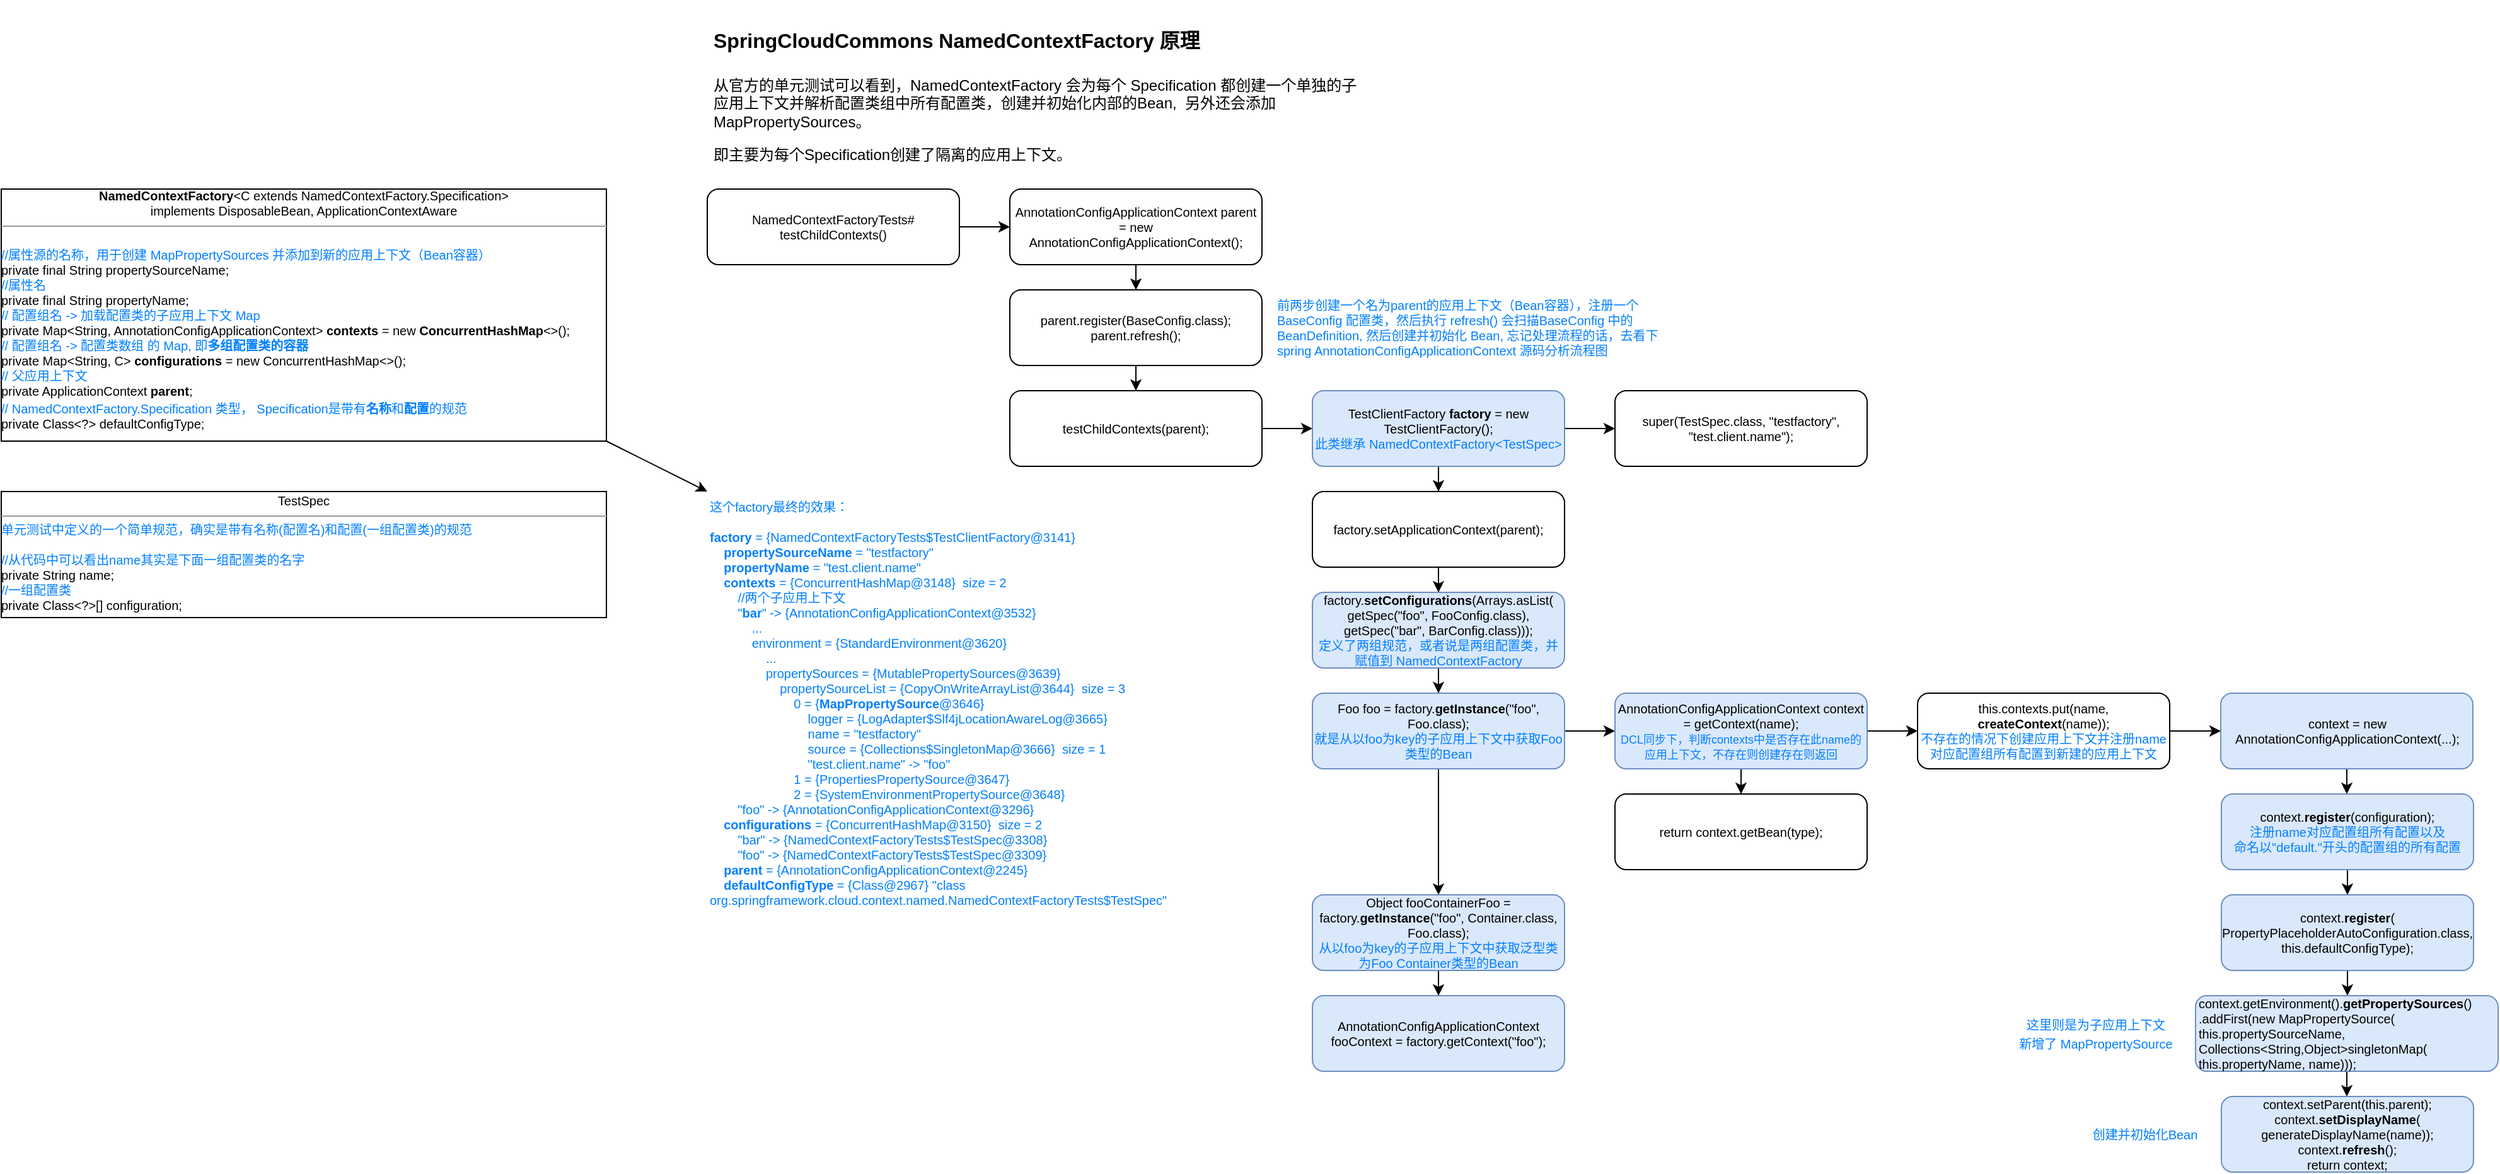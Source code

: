 <mxfile version="21.6.5" type="device">
  <diagram name="第 1 页" id="Bj8tEn7FN9Y7yIVg3IFs">
    <mxGraphModel dx="2261" dy="879" grid="1" gridSize="10" guides="1" tooltips="1" connect="1" arrows="1" fold="1" page="1" pageScale="1" pageWidth="827" pageHeight="1169" math="0" shadow="0">
      <root>
        <mxCell id="0" />
        <mxCell id="1" parent="0" />
        <mxCell id="RcNMq9Ko6mRkyaurOMC_-1" value="&lt;h1&gt;&lt;font style=&quot;font-size: 16px;&quot;&gt;SpringCloudCommons NamedContextFactory 原理&lt;/font&gt;&lt;/h1&gt;&lt;p&gt;从官方的单元测试可以看到，NamedContextFactory 会为每个 Specification 都创建一个单独的子应用上下文并解析配置类组中所有配置类，创建并初始化内部的Bean,&amp;nbsp; 另外还会添加 MapPropertySources。&lt;/p&gt;&lt;p&gt;即主要为每个Specification创建了隔离的应用上下文。&lt;/p&gt;" style="text;html=1;strokeColor=none;fillColor=none;spacing=5;spacingTop=-20;whiteSpace=wrap;overflow=hidden;rounded=0;verticalAlign=top;" parent="1" vertex="1">
          <mxGeometry x="40" y="20" width="520" height="120" as="geometry" />
        </mxCell>
        <mxCell id="RcNMq9Ko6mRkyaurOMC_-4" value="" style="edgeStyle=orthogonalEdgeStyle;rounded=0;orthogonalLoop=1;jettySize=auto;html=1;fontSize=10;" parent="1" source="RcNMq9Ko6mRkyaurOMC_-2" target="RcNMq9Ko6mRkyaurOMC_-3" edge="1">
          <mxGeometry relative="1" as="geometry" />
        </mxCell>
        <mxCell id="RcNMq9Ko6mRkyaurOMC_-2" value="NamedContextFactoryTests#&lt;br style=&quot;font-size: 10px;&quot;&gt;testChildContexts()" style="rounded=1;whiteSpace=wrap;html=1;fontSize=10;" parent="1" vertex="1">
          <mxGeometry x="40" y="160" width="200" height="60" as="geometry" />
        </mxCell>
        <mxCell id="RcNMq9Ko6mRkyaurOMC_-6" value="" style="edgeStyle=orthogonalEdgeStyle;rounded=0;orthogonalLoop=1;jettySize=auto;html=1;fontSize=10;" parent="1" source="RcNMq9Ko6mRkyaurOMC_-3" target="RcNMq9Ko6mRkyaurOMC_-5" edge="1">
          <mxGeometry relative="1" as="geometry" />
        </mxCell>
        <mxCell id="RcNMq9Ko6mRkyaurOMC_-3" value="&lt;font style=&quot;font-size: 10px;&quot;&gt;AnnotationConfigApplicationContext parent = new AnnotationConfigApplicationContext();&lt;/font&gt;" style="rounded=1;whiteSpace=wrap;html=1;fontSize=10;" parent="1" vertex="1">
          <mxGeometry x="280" y="160" width="200" height="60" as="geometry" />
        </mxCell>
        <mxCell id="RcNMq9Ko6mRkyaurOMC_-8" value="" style="edgeStyle=orthogonalEdgeStyle;rounded=0;orthogonalLoop=1;jettySize=auto;html=1;fontSize=10;" parent="1" source="RcNMq9Ko6mRkyaurOMC_-5" target="RcNMq9Ko6mRkyaurOMC_-7" edge="1">
          <mxGeometry relative="1" as="geometry" />
        </mxCell>
        <mxCell id="RcNMq9Ko6mRkyaurOMC_-5" value="&lt;div style=&quot;font-size: 10px;&quot;&gt;&lt;font style=&quot;font-size: 10px;&quot;&gt;parent.register(BaseConfig.class);&lt;/font&gt;&lt;/div&gt;&lt;div style=&quot;font-size: 10px;&quot;&gt;&lt;font style=&quot;font-size: 10px;&quot;&gt;parent.refresh();&lt;/font&gt;&lt;/div&gt;" style="rounded=1;whiteSpace=wrap;html=1;fontSize=10;" parent="1" vertex="1">
          <mxGeometry x="280" y="240" width="200" height="60" as="geometry" />
        </mxCell>
        <mxCell id="RcNMq9Ko6mRkyaurOMC_-11" value="" style="edgeStyle=orthogonalEdgeStyle;rounded=0;orthogonalLoop=1;jettySize=auto;html=1;fontSize=10;" parent="1" source="RcNMq9Ko6mRkyaurOMC_-7" target="RcNMq9Ko6mRkyaurOMC_-10" edge="1">
          <mxGeometry relative="1" as="geometry" />
        </mxCell>
        <mxCell id="RcNMq9Ko6mRkyaurOMC_-7" value="&lt;font style=&quot;font-size: 10px;&quot;&gt;testChildContexts(parent);&lt;/font&gt;" style="rounded=1;whiteSpace=wrap;html=1;fontSize=10;" parent="1" vertex="1">
          <mxGeometry x="280" y="320" width="200" height="60" as="geometry" />
        </mxCell>
        <mxCell id="RcNMq9Ko6mRkyaurOMC_-9" value="&lt;font style=&quot;font-size: 10px;&quot;&gt;&lt;font color=&quot;#007fff&quot; style=&quot;font-size: 10px;&quot;&gt;前两步创建一个名为parent的应用上下文（Bean容器），注册一个BaseConfig 配置类，然后执行 refresh() 会扫描BaseConfig 中的BeanDefinition, 然后创建并初始化 Bean, 忘记处理流程的话，去看下&lt;br style=&quot;font-size: 10px;&quot;&gt;spring AnnotationConfigApplicationContext 源码分析流程图&lt;/font&gt;&lt;br style=&quot;font-size: 10px;&quot;&gt;&lt;/font&gt;" style="text;html=1;strokeColor=none;fillColor=none;align=left;verticalAlign=middle;whiteSpace=wrap;rounded=0;fontSize=10;" parent="1" vertex="1">
          <mxGeometry x="490" y="240" width="310" height="60" as="geometry" />
        </mxCell>
        <mxCell id="RcNMq9Ko6mRkyaurOMC_-13" value="" style="edgeStyle=orthogonalEdgeStyle;rounded=0;orthogonalLoop=1;jettySize=auto;html=1;" parent="1" source="RcNMq9Ko6mRkyaurOMC_-10" target="RcNMq9Ko6mRkyaurOMC_-12" edge="1">
          <mxGeometry relative="1" as="geometry" />
        </mxCell>
        <mxCell id="RcNMq9Ko6mRkyaurOMC_-17" value="" style="edgeStyle=orthogonalEdgeStyle;rounded=0;orthogonalLoop=1;jettySize=auto;html=1;" parent="1" source="RcNMq9Ko6mRkyaurOMC_-10" target="RcNMq9Ko6mRkyaurOMC_-16" edge="1">
          <mxGeometry relative="1" as="geometry" />
        </mxCell>
        <mxCell id="RcNMq9Ko6mRkyaurOMC_-10" value="&lt;font style=&quot;font-size: 10px;&quot;&gt;TestClientFactory &lt;b&gt;factory&lt;/b&gt; = new TestClientFactory();&lt;br style=&quot;font-size: 10px;&quot;&gt;&lt;font color=&quot;#007fff&quot;&gt;此类继承 NamedContextFactory&amp;lt;TestSpec&amp;gt;&lt;/font&gt;&lt;br style=&quot;font-size: 10px;&quot;&gt;&lt;/font&gt;" style="rounded=1;whiteSpace=wrap;html=1;fontSize=10;fillColor=#dae8fc;strokeColor=#6c8ebf;" parent="1" vertex="1">
          <mxGeometry x="520" y="320" width="200" height="60" as="geometry" />
        </mxCell>
        <mxCell id="RcNMq9Ko6mRkyaurOMC_-12" value="&lt;font style=&quot;&quot;&gt;super(TestSpec.class, &quot;testfactory&quot;, &quot;test.client.name&quot;);&lt;br style=&quot;font-size: 10px;&quot;&gt;&lt;/font&gt;" style="rounded=1;whiteSpace=wrap;html=1;fontSize=10;" parent="1" vertex="1">
          <mxGeometry x="760" y="320" width="200" height="60" as="geometry" />
        </mxCell>
        <mxCell id="lvGO4TqXhQ6l0tlfrCK3-3" style="rounded=0;orthogonalLoop=1;jettySize=auto;html=1;exitX=1;exitY=1;exitDx=0;exitDy=0;entryX=0;entryY=0;entryDx=0;entryDy=0;" edge="1" parent="1" source="RcNMq9Ko6mRkyaurOMC_-14" target="lvGO4TqXhQ6l0tlfrCK3-2">
          <mxGeometry relative="1" as="geometry" />
        </mxCell>
        <mxCell id="RcNMq9Ko6mRkyaurOMC_-14" value="&lt;div style=&quot;text-align: center; font-size: 10px;&quot;&gt;&lt;font style=&quot;font-size: 10px;&quot;&gt;&lt;font style=&quot;font-size: 10px;&quot; color=&quot;#000000&quot;&gt;&lt;b&gt;NamedContextFactory&lt;/b&gt;&amp;lt;C extends NamedContextFactory.Specification&amp;gt;&lt;/font&gt;&lt;br&gt;&lt;/font&gt;&lt;/div&gt;&lt;div style=&quot;text-align: center; font-size: 10px;&quot;&gt;&lt;font style=&quot;font-size: 10px;&quot;&gt;&lt;font style=&quot;font-size: 10px;&quot; color=&quot;#000000&quot;&gt;implements DisposableBean, ApplicationContextAware&lt;br&gt;&lt;/font&gt;&lt;/font&gt;&lt;/div&gt;&lt;hr style=&quot;font-size: 10px;&quot; size=&quot;1&quot;&gt;&lt;font style=&quot;font-size: 10px;&quot;&gt;&lt;span style=&quot;background-color: initial;&quot;&gt;&lt;div style=&quot;font-size: 10px;&quot;&gt;&lt;br&gt;&lt;/div&gt;&lt;div style=&quot;font-size: 10px;&quot;&gt;//属性源的名称，用于创建 MapPropertySources 并添加到新的应用上下文（Bean容器）&lt;/div&gt;&lt;div style=&quot;font-size: 10px;&quot;&gt;&lt;font color=&quot;#000000&quot;&gt;private final String propertySourceName;&lt;/font&gt;&lt;/div&gt;&lt;div style=&quot;font-size: 10px;&quot;&gt;//属性名&lt;/div&gt;&lt;div style=&quot;font-size: 10px;&quot;&gt;&lt;font color=&quot;#000000&quot;&gt;private final String propertyName;&lt;/font&gt;&lt;/div&gt;&lt;div style=&quot;font-size: 10px;&quot;&gt;// 配置组名 -&amp;gt; 加载配置类的子应用上下文 Map&lt;br&gt;&lt;/div&gt;&lt;div style=&quot;font-size: 10px;&quot;&gt;&lt;font color=&quot;#000000&quot;&gt;private Map&amp;lt;String, AnnotationConfigApplicationContext&amp;gt; &lt;b&gt;contexts&lt;/b&gt; = new &lt;b&gt;ConcurrentHashMap&lt;/b&gt;&amp;lt;&amp;gt;();&lt;/font&gt;&lt;/div&gt;&lt;div style=&quot;font-size: 10px;&quot;&gt;// 配置组名 -&amp;gt; 配置类数组 的 Map, 即&lt;b&gt;多组配置类的容器&lt;/b&gt;&lt;/div&gt;&lt;div style=&quot;font-size: 10px;&quot;&gt;&lt;font color=&quot;#000000&quot;&gt;private Map&amp;lt;String, C&amp;gt; &lt;b&gt;configurations&lt;/b&gt; = new ConcurrentHashMap&amp;lt;&amp;gt;();&lt;/font&gt;&lt;/div&gt;&lt;div style=&quot;font-size: 10px;&quot;&gt;// 父应用上下文&lt;/div&gt;&lt;div style=&quot;font-size: 10px;&quot;&gt;&lt;font color=&quot;#000000&quot;&gt;private ApplicationContext &lt;b&gt;parent&lt;/b&gt;;&lt;/font&gt;&lt;/div&gt;&lt;span style=&quot;&quot;&gt;//&amp;nbsp;&lt;/span&gt;NamedContextFactory.Specification 类型， Specification是带有&lt;b&gt;名称&lt;/b&gt;和&lt;b&gt;配置&lt;/b&gt;的规范&lt;div style=&quot;font-size: 10px;&quot;&gt;&lt;font color=&quot;#000000&quot;&gt;private Class&amp;lt;?&amp;gt; defaultConfigType;&lt;/font&gt;&lt;/div&gt;&lt;/span&gt;&lt;/font&gt;" style="verticalAlign=top;align=left;overflow=fill;fontSize=12;fontFamily=Helvetica;html=1;fontColor=#007FFF;" parent="1" vertex="1">
          <mxGeometry x="-520" y="160" width="480" height="200" as="geometry" />
        </mxCell>
        <mxCell id="RcNMq9Ko6mRkyaurOMC_-15" value="&lt;div style=&quot;text-align: center;&quot;&gt;&lt;font style=&quot;font-size: 10px;&quot; color=&quot;#000000&quot;&gt;TestSpec&lt;/font&gt;&lt;br&gt;&lt;/div&gt;&lt;hr style=&quot;font-size: 10px;&quot; size=&quot;1&quot;&gt;&lt;font style=&quot;font-size: 10px;&quot;&gt;&lt;span style=&quot;background-color: initial;&quot;&gt;&lt;div style=&quot;font-size: 10px;&quot;&gt;单元测试中定义的一个简单规范，确实是带有名称(配置名)和配置(一组配置类)的规范&lt;/div&gt;&lt;div style=&quot;font-size: 10px;&quot;&gt;&lt;br&gt;&lt;/div&gt;&lt;div style=&quot;font-size: 10px;&quot;&gt;//从代码中可以看出name其实是下面一组配置类的名字&lt;/div&gt;&lt;div style=&quot;font-size: 10px;&quot;&gt;&lt;div&gt;&lt;font color=&quot;#000000&quot;&gt;private String name;&lt;/font&gt;&lt;/div&gt;&lt;div&gt;//一组配置类&lt;/div&gt;&lt;div&gt;&lt;font color=&quot;#000000&quot;&gt;private Class&amp;lt;?&amp;gt;[] configuration;&lt;/font&gt;&lt;/div&gt;&lt;/div&gt;&lt;/span&gt;&lt;/font&gt;" style="verticalAlign=top;align=left;overflow=fill;fontSize=12;fontFamily=Helvetica;html=1;fontColor=#007FFF;" parent="1" vertex="1">
          <mxGeometry x="-520" y="400" width="480" height="100" as="geometry" />
        </mxCell>
        <mxCell id="RcNMq9Ko6mRkyaurOMC_-19" value="" style="edgeStyle=orthogonalEdgeStyle;rounded=0;orthogonalLoop=1;jettySize=auto;html=1;" parent="1" source="RcNMq9Ko6mRkyaurOMC_-16" target="RcNMq9Ko6mRkyaurOMC_-18" edge="1">
          <mxGeometry relative="1" as="geometry" />
        </mxCell>
        <mxCell id="RcNMq9Ko6mRkyaurOMC_-16" value="&lt;font style=&quot;&quot;&gt;factory.setApplicationContext(parent);&lt;br style=&quot;font-size: 10px;&quot;&gt;&lt;/font&gt;" style="rounded=1;whiteSpace=wrap;html=1;fontSize=10;" parent="1" vertex="1">
          <mxGeometry x="520" y="400" width="200" height="60" as="geometry" />
        </mxCell>
        <mxCell id="RcNMq9Ko6mRkyaurOMC_-21" value="" style="edgeStyle=orthogonalEdgeStyle;rounded=0;orthogonalLoop=1;jettySize=auto;html=1;" parent="1" source="RcNMq9Ko6mRkyaurOMC_-18" target="RcNMq9Ko6mRkyaurOMC_-20" edge="1">
          <mxGeometry relative="1" as="geometry" />
        </mxCell>
        <mxCell id="RcNMq9Ko6mRkyaurOMC_-18" value="&lt;font style=&quot;&quot;&gt;factory.&lt;b&gt;setConfigurations&lt;/b&gt;(Arrays.asList(&lt;br&gt;getSpec(&quot;foo&quot;, FooConfig.class), getSpec(&quot;bar&quot;, BarConfig.class)));&lt;br&gt;&lt;font color=&quot;#007fff&quot;&gt;定义了两组规范，或者说是两组配置类，并赋值到 NamedContextFactory&lt;/font&gt;&lt;br style=&quot;font-size: 10px;&quot;&gt;&lt;/font&gt;" style="rounded=1;whiteSpace=wrap;html=1;fontSize=10;fillColor=#dae8fc;strokeColor=#6c8ebf;" parent="1" vertex="1">
          <mxGeometry x="520" y="480" width="200" height="60" as="geometry" />
        </mxCell>
        <mxCell id="RcNMq9Ko6mRkyaurOMC_-23" value="" style="edgeStyle=orthogonalEdgeStyle;rounded=0;orthogonalLoop=1;jettySize=auto;html=1;" parent="1" source="RcNMq9Ko6mRkyaurOMC_-20" target="RcNMq9Ko6mRkyaurOMC_-22" edge="1">
          <mxGeometry relative="1" as="geometry" />
        </mxCell>
        <mxCell id="RcNMq9Ko6mRkyaurOMC_-41" value="" style="edgeStyle=orthogonalEdgeStyle;rounded=0;orthogonalLoop=1;jettySize=auto;html=1;" parent="1" source="RcNMq9Ko6mRkyaurOMC_-20" target="RcNMq9Ko6mRkyaurOMC_-40" edge="1">
          <mxGeometry relative="1" as="geometry" />
        </mxCell>
        <mxCell id="RcNMq9Ko6mRkyaurOMC_-20" value="&lt;font style=&quot;&quot;&gt;Foo foo = factory.&lt;b&gt;getInstance&lt;/b&gt;(&quot;foo&quot;, Foo.class);&lt;br&gt;&lt;font color=&quot;#007fff&quot;&gt;就是从以foo为key的子应用上下文中获取Foo类型的Bean&lt;/font&gt;&lt;br style=&quot;font-size: 10px;&quot;&gt;&lt;/font&gt;" style="rounded=1;whiteSpace=wrap;html=1;fontSize=10;fillColor=#dae8fc;strokeColor=#6c8ebf;" parent="1" vertex="1">
          <mxGeometry x="520" y="560" width="200" height="60" as="geometry" />
        </mxCell>
        <mxCell id="RcNMq9Ko6mRkyaurOMC_-27" value="" style="edgeStyle=orthogonalEdgeStyle;rounded=0;orthogonalLoop=1;jettySize=auto;html=1;" parent="1" source="RcNMq9Ko6mRkyaurOMC_-22" target="RcNMq9Ko6mRkyaurOMC_-26" edge="1">
          <mxGeometry relative="1" as="geometry" />
        </mxCell>
        <mxCell id="RcNMq9Ko6mRkyaurOMC_-39" value="" style="edgeStyle=orthogonalEdgeStyle;rounded=0;orthogonalLoop=1;jettySize=auto;html=1;" parent="1" source="RcNMq9Ko6mRkyaurOMC_-22" target="RcNMq9Ko6mRkyaurOMC_-38" edge="1">
          <mxGeometry relative="1" as="geometry" />
        </mxCell>
        <mxCell id="RcNMq9Ko6mRkyaurOMC_-22" value="&lt;font style=&quot;&quot;&gt;AnnotationConfigApplicationContext context = getContext(name);&lt;br&gt;&lt;font style=&quot;font-size: 9px;&quot; color=&quot;#007fff&quot;&gt;DCL同步下，判断contexts中是否存在此name的应用上下文，不存在则创建存在则返回&lt;/font&gt;&lt;br style=&quot;font-size: 10px;&quot;&gt;&lt;/font&gt;" style="rounded=1;whiteSpace=wrap;html=1;fontSize=10;fillColor=#dae8fc;strokeColor=#6c8ebf;" parent="1" vertex="1">
          <mxGeometry x="760" y="560" width="200" height="60" as="geometry" />
        </mxCell>
        <mxCell id="RcNMq9Ko6mRkyaurOMC_-29" value="" style="edgeStyle=orthogonalEdgeStyle;rounded=0;orthogonalLoop=1;jettySize=auto;html=1;" parent="1" source="RcNMq9Ko6mRkyaurOMC_-26" target="RcNMq9Ko6mRkyaurOMC_-28" edge="1">
          <mxGeometry relative="1" as="geometry" />
        </mxCell>
        <mxCell id="RcNMq9Ko6mRkyaurOMC_-26" value="&lt;font style=&quot;&quot;&gt;this.contexts.put(name, &lt;b&gt;createContext&lt;/b&gt;(name));&lt;br&gt;&lt;font size=&quot;1&quot; color=&quot;#007fff&quot;&gt;不存在的情况下创建应用上下文并注册name对应配置组所有配置到新建的应用上下文&lt;/font&gt;&lt;br style=&quot;font-size: 10px;&quot;&gt;&lt;/font&gt;" style="rounded=1;whiteSpace=wrap;html=1;fontSize=10;" parent="1" vertex="1">
          <mxGeometry x="1000" y="560" width="200" height="60" as="geometry" />
        </mxCell>
        <mxCell id="RcNMq9Ko6mRkyaurOMC_-31" value="" style="edgeStyle=orthogonalEdgeStyle;rounded=0;orthogonalLoop=1;jettySize=auto;html=1;" parent="1" source="RcNMq9Ko6mRkyaurOMC_-28" target="RcNMq9Ko6mRkyaurOMC_-30" edge="1">
          <mxGeometry relative="1" as="geometry" />
        </mxCell>
        <mxCell id="RcNMq9Ko6mRkyaurOMC_-28" value="&lt;font style=&quot;&quot;&gt;context = new AnnotationConfigApplicationContext(...);&lt;br style=&quot;font-size: 10px;&quot;&gt;&lt;/font&gt;" style="rounded=1;whiteSpace=wrap;html=1;fontSize=10;fillColor=#dae8fc;strokeColor=#6c8ebf;" parent="1" vertex="1">
          <mxGeometry x="1240.5" y="560" width="200" height="60" as="geometry" />
        </mxCell>
        <mxCell id="RcNMq9Ko6mRkyaurOMC_-33" value="" style="edgeStyle=orthogonalEdgeStyle;rounded=0;orthogonalLoop=1;jettySize=auto;html=1;" parent="1" source="RcNMq9Ko6mRkyaurOMC_-30" target="RcNMq9Ko6mRkyaurOMC_-32" edge="1">
          <mxGeometry relative="1" as="geometry" />
        </mxCell>
        <mxCell id="RcNMq9Ko6mRkyaurOMC_-30" value="&lt;font style=&quot;&quot;&gt;context.&lt;b&gt;register&lt;/b&gt;(configuration);&lt;br&gt;&lt;font color=&quot;#007fff&quot;&gt;注册name对应配置组所有配置以及&lt;br&gt;命名以&quot;default.&quot;开头的配置组的所有配置&lt;/font&gt;&lt;br style=&quot;font-size: 10px;&quot;&gt;&lt;/font&gt;" style="rounded=1;whiteSpace=wrap;html=1;fontSize=10;fillColor=#dae8fc;strokeColor=#6c8ebf;" parent="1" vertex="1">
          <mxGeometry x="1241" y="640" width="200" height="60" as="geometry" />
        </mxCell>
        <mxCell id="RcNMq9Ko6mRkyaurOMC_-35" value="" style="edgeStyle=orthogonalEdgeStyle;rounded=0;orthogonalLoop=1;jettySize=auto;html=1;" parent="1" source="RcNMq9Ko6mRkyaurOMC_-32" target="RcNMq9Ko6mRkyaurOMC_-34" edge="1">
          <mxGeometry relative="1" as="geometry" />
        </mxCell>
        <mxCell id="RcNMq9Ko6mRkyaurOMC_-32" value="&lt;font style=&quot;&quot;&gt;context.&lt;b&gt;register&lt;/b&gt;(&lt;br&gt;PropertyPlaceholderAutoConfiguration.class, this.defaultConfigType);&lt;br style=&quot;font-size: 10px;&quot;&gt;&lt;/font&gt;" style="rounded=1;whiteSpace=wrap;html=1;fontSize=10;fillColor=#dae8fc;strokeColor=#6c8ebf;" parent="1" vertex="1">
          <mxGeometry x="1241" y="720" width="200" height="60" as="geometry" />
        </mxCell>
        <mxCell id="RcNMq9Ko6mRkyaurOMC_-37" value="" style="edgeStyle=orthogonalEdgeStyle;rounded=0;orthogonalLoop=1;jettySize=auto;html=1;" parent="1" source="RcNMq9Ko6mRkyaurOMC_-34" target="RcNMq9Ko6mRkyaurOMC_-36" edge="1">
          <mxGeometry relative="1" as="geometry" />
        </mxCell>
        <mxCell id="RcNMq9Ko6mRkyaurOMC_-34" value="&lt;font style=&quot;&quot;&gt;&lt;div&gt;context.getEnvironment()&lt;span style=&quot;background-color: initial;&quot;&gt;.&lt;b&gt;getPropertySources&lt;/b&gt;()&lt;/span&gt;&lt;/div&gt;&lt;div&gt;&lt;span style=&quot;background-color: initial;&quot;&gt;.addFirst(new MapPropertySource(&lt;/span&gt;&lt;/div&gt;&lt;div&gt;&lt;span style=&quot;background-color: initial;&quot;&gt;this.propertySourceName,&amp;nbsp;&lt;/span&gt;&lt;/div&gt;&lt;div&gt;&lt;span style=&quot;background-color: initial;&quot;&gt;Collections&amp;lt;String,Object&amp;gt;singletonMap(&lt;/span&gt;&lt;/div&gt;&lt;div&gt;&lt;span style=&quot;background-color: initial;&quot;&gt;this.propertyName, name)));&lt;/span&gt;&lt;/div&gt;&lt;/font&gt;" style="rounded=1;whiteSpace=wrap;html=1;fontSize=10;fillColor=#dae8fc;strokeColor=#6c8ebf;align=left;" parent="1" vertex="1">
          <mxGeometry x="1220.5" y="800" width="240" height="60" as="geometry" />
        </mxCell>
        <mxCell id="RcNMq9Ko6mRkyaurOMC_-36" value="&lt;font style=&quot;&quot;&gt;&lt;div&gt;context.setParent(this.parent);&lt;/div&gt;&lt;div&gt;&lt;div&gt;context.&lt;b&gt;setDisplayName&lt;/b&gt;(&lt;/div&gt;&lt;div&gt;generateDisplayName(name));&lt;/div&gt;&lt;div&gt;context.&lt;b&gt;refresh&lt;/b&gt;();&lt;/div&gt;&lt;/div&gt;&lt;div&gt;return context;&lt;br&gt;&lt;/div&gt;&lt;/font&gt;" style="rounded=1;whiteSpace=wrap;html=1;fontSize=10;fillColor=#dae8fc;strokeColor=#6c8ebf;" parent="1" vertex="1">
          <mxGeometry x="1241" y="880" width="200" height="60" as="geometry" />
        </mxCell>
        <mxCell id="RcNMq9Ko6mRkyaurOMC_-38" value="&lt;font style=&quot;&quot;&gt;return context.getBean(type);&lt;br style=&quot;font-size: 10px;&quot;&gt;&lt;/font&gt;" style="rounded=1;whiteSpace=wrap;html=1;fontSize=10;" parent="1" vertex="1">
          <mxGeometry x="760" y="640" width="200" height="60" as="geometry" />
        </mxCell>
        <mxCell id="RcNMq9Ko6mRkyaurOMC_-43" value="" style="edgeStyle=orthogonalEdgeStyle;rounded=0;orthogonalLoop=1;jettySize=auto;html=1;" parent="1" source="RcNMq9Ko6mRkyaurOMC_-40" target="RcNMq9Ko6mRkyaurOMC_-42" edge="1">
          <mxGeometry relative="1" as="geometry" />
        </mxCell>
        <mxCell id="RcNMq9Ko6mRkyaurOMC_-40" value="&lt;font style=&quot;&quot;&gt;Object fooContainerFoo = factory.&lt;b&gt;getInstance&lt;/b&gt;(&quot;foo&quot;, Container.class, Foo.class);&lt;br&gt;&lt;font color=&quot;#007fff&quot;&gt;从以foo为key的子应用上下文中获取泛型类为Foo Container类型的Bean&lt;/font&gt;&lt;br style=&quot;font-size: 10px;&quot;&gt;&lt;/font&gt;" style="rounded=1;whiteSpace=wrap;html=1;fontSize=10;fillColor=#dae8fc;strokeColor=#6c8ebf;" parent="1" vertex="1">
          <mxGeometry x="520" y="720" width="200" height="60" as="geometry" />
        </mxCell>
        <mxCell id="RcNMq9Ko6mRkyaurOMC_-42" value="&lt;font style=&quot;&quot;&gt;AnnotationConfigApplicationContext fooContext = factory.getContext(&quot;foo&quot;);&lt;br style=&quot;font-size: 10px;&quot;&gt;&lt;/font&gt;" style="rounded=1;whiteSpace=wrap;html=1;fontSize=10;fillColor=#dae8fc;strokeColor=#6c8ebf;" parent="1" vertex="1">
          <mxGeometry x="520" y="800" width="200" height="60" as="geometry" />
        </mxCell>
        <mxCell id="RcNMq9Ko6mRkyaurOMC_-45" value="&lt;font style=&quot;font-size: 10px;&quot; color=&quot;#007fff&quot;&gt;创建并初始化Bean&lt;/font&gt;" style="text;html=1;align=center;verticalAlign=middle;resizable=0;points=[];autosize=1;strokeColor=none;fillColor=none;" parent="1" vertex="1">
          <mxGeometry x="1125" y="895" width="110" height="30" as="geometry" />
        </mxCell>
        <mxCell id="lvGO4TqXhQ6l0tlfrCK3-1" value="&lt;font style=&quot;font-size: 10px;&quot; color=&quot;#007fff&quot;&gt;这里则是为子应用上下文&lt;br&gt;新增了 MapPropertySource&lt;br&gt;&lt;/font&gt;" style="text;html=1;align=center;verticalAlign=middle;resizable=0;points=[];autosize=1;strokeColor=none;fillColor=none;" vertex="1" parent="1">
          <mxGeometry x="1065.5" y="810" width="150" height="40" as="geometry" />
        </mxCell>
        <mxCell id="lvGO4TqXhQ6l0tlfrCK3-2" value="&lt;div style=&quot;font-size: 10px;&quot;&gt;这个factory最终的效果：&lt;/div&gt;&lt;div style=&quot;font-size: 10px;&quot;&gt;&lt;br&gt;&lt;/div&gt;&lt;div style=&quot;font-size: 10px;&quot;&gt;&lt;font style=&quot;font-size: 10px;&quot;&gt;&lt;b&gt;factory&lt;/b&gt; = {NamedContextFactoryTests$TestClientFactory@3141}&amp;nbsp;&lt;/font&gt;&lt;/div&gt;&lt;div style=&quot;font-size: 10px;&quot;&gt;&lt;font style=&quot;font-size: 10px;&quot;&gt;&amp;nbsp; &amp;nbsp; &lt;b&gt;propertySourceName&lt;/b&gt; = &quot;testfactory&quot;&lt;/font&gt;&lt;/div&gt;&lt;div style=&quot;font-size: 10px;&quot;&gt;&lt;font style=&quot;font-size: 10px;&quot;&gt;&amp;nbsp; &amp;nbsp; &lt;b&gt;propertyName&lt;/b&gt; = &quot;test.client.name&quot;&lt;/font&gt;&lt;/div&gt;&lt;div style=&quot;font-size: 10px;&quot;&gt;&lt;font style=&quot;font-size: 10px;&quot;&gt;&amp;nbsp; &amp;nbsp; &lt;b&gt;contexts&lt;/b&gt; = {ConcurrentHashMap@3148}&amp;nbsp; size = 2&lt;/font&gt;&lt;/div&gt;&lt;div style=&quot;font-size: 10px;&quot;&gt;&lt;font style=&quot;font-size: 10px;&quot;&gt;&lt;span style=&quot;white-space: pre;&quot;&gt;&#x9;&lt;/span&gt;//两个子应用上下文&lt;br&gt;&lt;/font&gt;&lt;/div&gt;&lt;div style=&quot;font-size: 10px;&quot;&gt;&lt;font style=&quot;font-size: 10px;&quot;&gt;&amp;nbsp; &amp;nbsp; &amp;nbsp; &amp;nbsp; &quot;&lt;b&gt;bar&lt;/b&gt;&quot; -&amp;gt; {AnnotationConfigApplicationContext@3532}&lt;/font&gt;&lt;/div&gt;&lt;div style=&quot;font-size: 10px;&quot;&gt;&lt;font style=&quot;font-size: 10px;&quot;&gt;&amp;nbsp; &amp;nbsp; &amp;nbsp; &amp;nbsp; &amp;nbsp; &amp;nbsp; ...&lt;/font&gt;&lt;/div&gt;&lt;div style=&quot;font-size: 10px;&quot;&gt;&lt;font style=&quot;font-size: 10px;&quot;&gt;&amp;nbsp; &amp;nbsp; &amp;nbsp; &amp;nbsp; &amp;nbsp; &amp;nbsp; environment = {StandardEnvironment@3620}&amp;nbsp;&lt;/font&gt;&lt;/div&gt;&lt;div style=&quot;font-size: 10px;&quot;&gt;&lt;font style=&quot;font-size: 10px;&quot;&gt;&amp;nbsp; &amp;nbsp; &amp;nbsp; &amp;nbsp; &amp;nbsp; &amp;nbsp; &amp;nbsp; &amp;nbsp; ...&lt;/font&gt;&lt;/div&gt;&lt;div style=&quot;font-size: 10px;&quot;&gt;&lt;font style=&quot;font-size: 10px;&quot;&gt;&amp;nbsp; &amp;nbsp; &amp;nbsp; &amp;nbsp; &amp;nbsp; &amp;nbsp; &amp;nbsp; &amp;nbsp; propertySources = {MutablePropertySources@3639}&lt;/font&gt;&lt;/div&gt;&lt;div style=&quot;font-size: 10px;&quot;&gt;&lt;font style=&quot;font-size: 10px;&quot;&gt;&amp;nbsp; &amp;nbsp; &amp;nbsp; &amp;nbsp; &amp;nbsp; &amp;nbsp; &amp;nbsp; &amp;nbsp; &amp;nbsp; &amp;nbsp; propertySourceList = {CopyOnWriteArrayList@3644}&amp;nbsp; size = 3&lt;/font&gt;&lt;/div&gt;&lt;div style=&quot;font-size: 10px;&quot;&gt;&lt;font style=&quot;font-size: 10px;&quot;&gt;&amp;nbsp; &amp;nbsp; &amp;nbsp; &amp;nbsp; &amp;nbsp; &amp;nbsp; &amp;nbsp; &amp;nbsp; &amp;nbsp; &amp;nbsp; &amp;nbsp; &amp;nbsp; 0 = {&lt;b&gt;MapPropertySource&lt;/b&gt;@3646}&lt;/font&gt;&lt;/div&gt;&lt;div style=&quot;font-size: 10px;&quot;&gt;&lt;font style=&quot;font-size: 10px;&quot;&gt;&amp;nbsp; &amp;nbsp; &amp;nbsp; &amp;nbsp; &amp;nbsp; &amp;nbsp; &amp;nbsp; &amp;nbsp; &amp;nbsp; &amp;nbsp; &amp;nbsp; &amp;nbsp; &amp;nbsp; &amp;nbsp; logger = {LogAdapter$Slf4jLocationAwareLog@3665}&amp;nbsp;&lt;/font&gt;&lt;/div&gt;&lt;div style=&quot;font-size: 10px;&quot;&gt;&lt;font style=&quot;font-size: 10px;&quot;&gt;&amp;nbsp; &amp;nbsp; &amp;nbsp; &amp;nbsp; &amp;nbsp; &amp;nbsp; &amp;nbsp; &amp;nbsp; &amp;nbsp; &amp;nbsp; &amp;nbsp; &amp;nbsp; &amp;nbsp; &amp;nbsp; name = &quot;testfactory&quot;&lt;/font&gt;&lt;/div&gt;&lt;div style=&quot;font-size: 10px;&quot;&gt;&lt;font style=&quot;font-size: 10px;&quot;&gt;&amp;nbsp; &amp;nbsp; &amp;nbsp; &amp;nbsp; &amp;nbsp; &amp;nbsp; &amp;nbsp; &amp;nbsp; &amp;nbsp; &amp;nbsp; &amp;nbsp; &amp;nbsp; &amp;nbsp; &amp;nbsp; source = {Collections$SingletonMap@3666}&amp;nbsp; size = 1&lt;/font&gt;&lt;/div&gt;&lt;div style=&quot;font-size: 10px;&quot;&gt;&lt;font style=&quot;font-size: 10px;&quot;&gt;&amp;nbsp; &amp;nbsp; &amp;nbsp; &amp;nbsp; &amp;nbsp; &amp;nbsp; &amp;nbsp; &amp;nbsp; &amp;nbsp; &amp;nbsp; &amp;nbsp; &amp;nbsp; &amp;nbsp; &amp;nbsp; &quot;test.client.name&quot; -&amp;gt; &quot;foo&quot;&lt;/font&gt;&lt;/div&gt;&lt;div style=&quot;font-size: 10px;&quot;&gt;&lt;font style=&quot;font-size: 10px;&quot;&gt;&amp;nbsp; &amp;nbsp; &amp;nbsp; &amp;nbsp; &amp;nbsp; &amp;nbsp; &amp;nbsp; &amp;nbsp; &amp;nbsp; &amp;nbsp; &amp;nbsp; &amp;nbsp; 1 = {PropertiesPropertySource@3647}&amp;nbsp;&lt;/font&gt;&lt;/div&gt;&lt;div style=&quot;font-size: 10px;&quot;&gt;&lt;font style=&quot;font-size: 10px;&quot;&gt;&amp;nbsp; &amp;nbsp; &amp;nbsp; &amp;nbsp; &amp;nbsp; &amp;nbsp; &amp;nbsp; &amp;nbsp; &amp;nbsp; &amp;nbsp; &amp;nbsp; &amp;nbsp; 2 = {SystemEnvironmentPropertySource@3648}&amp;nbsp;&lt;/font&gt;&lt;/div&gt;&lt;div style=&quot;font-size: 10px;&quot;&gt;&lt;font style=&quot;font-size: 10px;&quot;&gt;&amp;nbsp; &amp;nbsp; &amp;nbsp; &amp;nbsp; &quot;foo&quot; -&amp;gt; {AnnotationConfigApplicationContext@3296}&lt;/font&gt;&lt;/div&gt;&lt;div style=&quot;font-size: 10px;&quot;&gt;&lt;font style=&quot;font-size: 10px;&quot;&gt;&amp;nbsp; &amp;nbsp; &lt;b&gt;configurations&lt;/b&gt; = {ConcurrentHashMap@3150}&amp;nbsp; size = 2&lt;/font&gt;&lt;/div&gt;&lt;div style=&quot;font-size: 10px;&quot;&gt;&lt;font style=&quot;font-size: 10px;&quot;&gt;&amp;nbsp; &amp;nbsp; &amp;nbsp; &amp;nbsp; &quot;bar&quot; -&amp;gt; {NamedContextFactoryTests$TestSpec@3308}&amp;nbsp;&lt;/font&gt;&lt;/div&gt;&lt;div style=&quot;font-size: 10px;&quot;&gt;&lt;font style=&quot;font-size: 10px;&quot;&gt;&amp;nbsp; &amp;nbsp; &amp;nbsp; &amp;nbsp; &quot;foo&quot; -&amp;gt; {NamedContextFactoryTests$TestSpec@3309}&amp;nbsp;&lt;/font&gt;&lt;/div&gt;&lt;div style=&quot;font-size: 10px;&quot;&gt;&lt;font style=&quot;font-size: 10px;&quot;&gt;&amp;nbsp; &amp;nbsp; &lt;b&gt;parent&lt;/b&gt; = {AnnotationConfigApplicationContext@2245}&amp;nbsp;&lt;/font&gt;&lt;/div&gt;&lt;div style=&quot;font-size: 10px;&quot;&gt;&lt;font style=&quot;font-size: 10px;&quot;&gt;&amp;nbsp; &amp;nbsp; &lt;b style=&quot;&quot;&gt;defaultConfigType&lt;/b&gt; = {Class@2967} &quot;class org.springframework.cloud.context.named.NamedContextFactoryTests$TestSpec&quot;&lt;/font&gt;&lt;/div&gt;" style="text;html=1;strokeColor=none;fillColor=none;align=left;verticalAlign=top;whiteSpace=wrap;rounded=0;fontColor=#007FFF;" vertex="1" parent="1">
          <mxGeometry x="40" y="400" width="440" height="320" as="geometry" />
        </mxCell>
      </root>
    </mxGraphModel>
  </diagram>
</mxfile>

